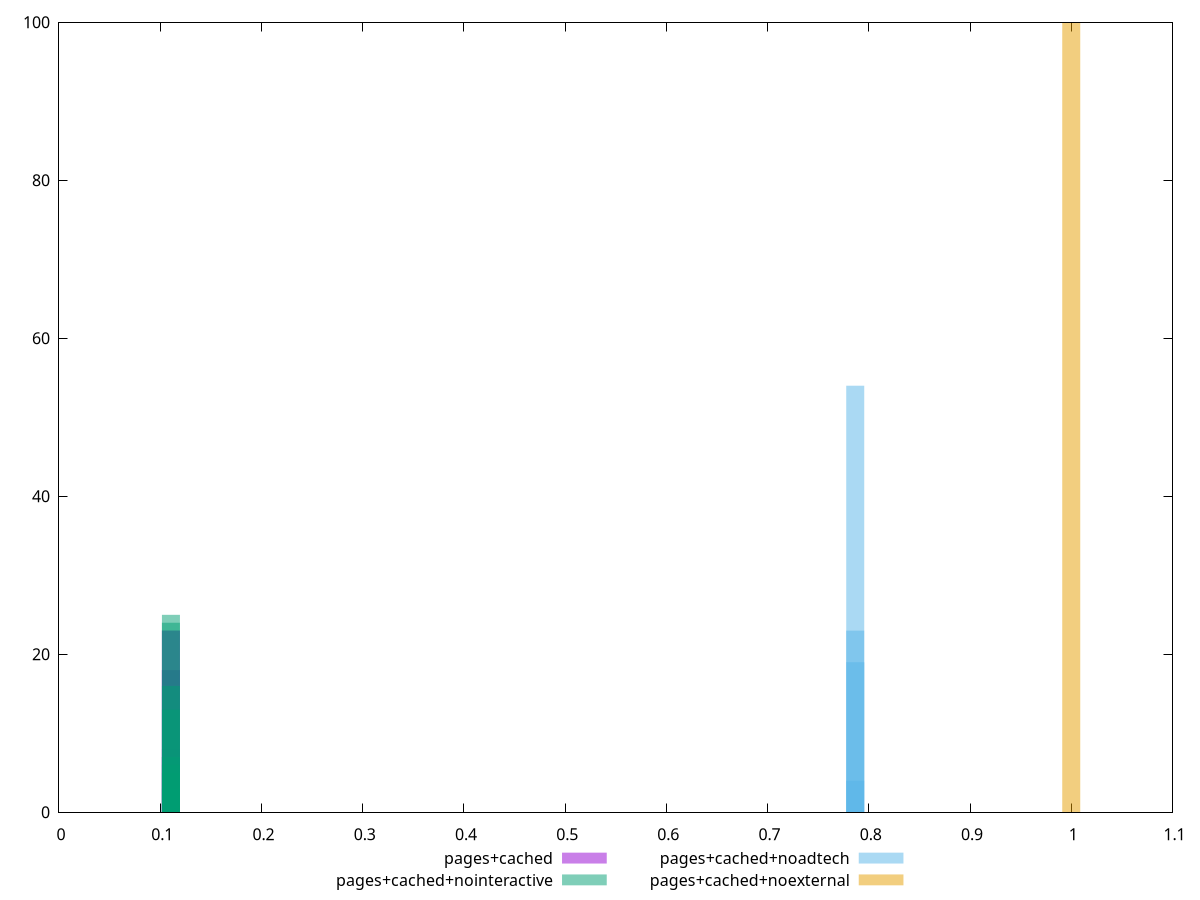 $_pagesCached <<EOF
0.11063677635031552 1
0.1105696745291818 23
0.11057320620397831 23
0.11057144036658005 18
0.11057497204137656 18
0.11056790869178354 7
0.11057673787877483 8
0.11056614285438529 1
0.11056437701698703 1
EOF
$_pagesCachedNointeractive <<EOF
0.11057058230844864 13
0.11057617918947357 6
0.1105733807489611 24
0.11057198152870487 25
0.11057757840972982 5
0.11056778386793617 1
0.11057477996921734 16
0.1105691830881924 7
0.11056638464767993 3
EOF
$_pagesCachedNoadtech <<EOF
0.7865446977585595 23
0.7865812974048105 54
0.7866178970510617 19
0.7865080981123085 4
EOF
$_pagesCachedNoexternal <<EOF
0.9999723939892163 100
EOF
set key outside below
set terminal pngcairo
set output "report_00004_2020-11-02T20-21-41.718Z/uses-long-cache-ttl/uses-long-cache-ttl_pages+cached_pages+cached+nointeractive_pages+cached+noadtech_pages+cached+noexternal+hist.png"
set boxwidth 0.017788160339444584
set style fill transparent solid 0.5 noborder
set yrange [0:100]
plot $_pagesCached title "pages+cached" with boxes ,$_pagesCachedNointeractive title "pages+cached+nointeractive" with boxes ,$_pagesCachedNoadtech title "pages+cached+noadtech" with boxes ,$_pagesCachedNoexternal title "pages+cached+noexternal" with boxes ,